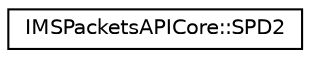 digraph "Graphical Class Hierarchy"
{
 // LATEX_PDF_SIZE
  edge [fontname="Helvetica",fontsize="10",labelfontname="Helvetica",labelfontsize="10"];
  node [fontname="Helvetica",fontsize="10",shape=record];
  rankdir="LR";
  Node0 [label="IMSPacketsAPICore::SPD2",height=0.2,width=0.4,color="black", fillcolor="white", style="filled",URL="$union_i_m_s_packets_a_p_i_core_1_1_s_p_d2.html",tooltip="Data abstraction element."];
}
